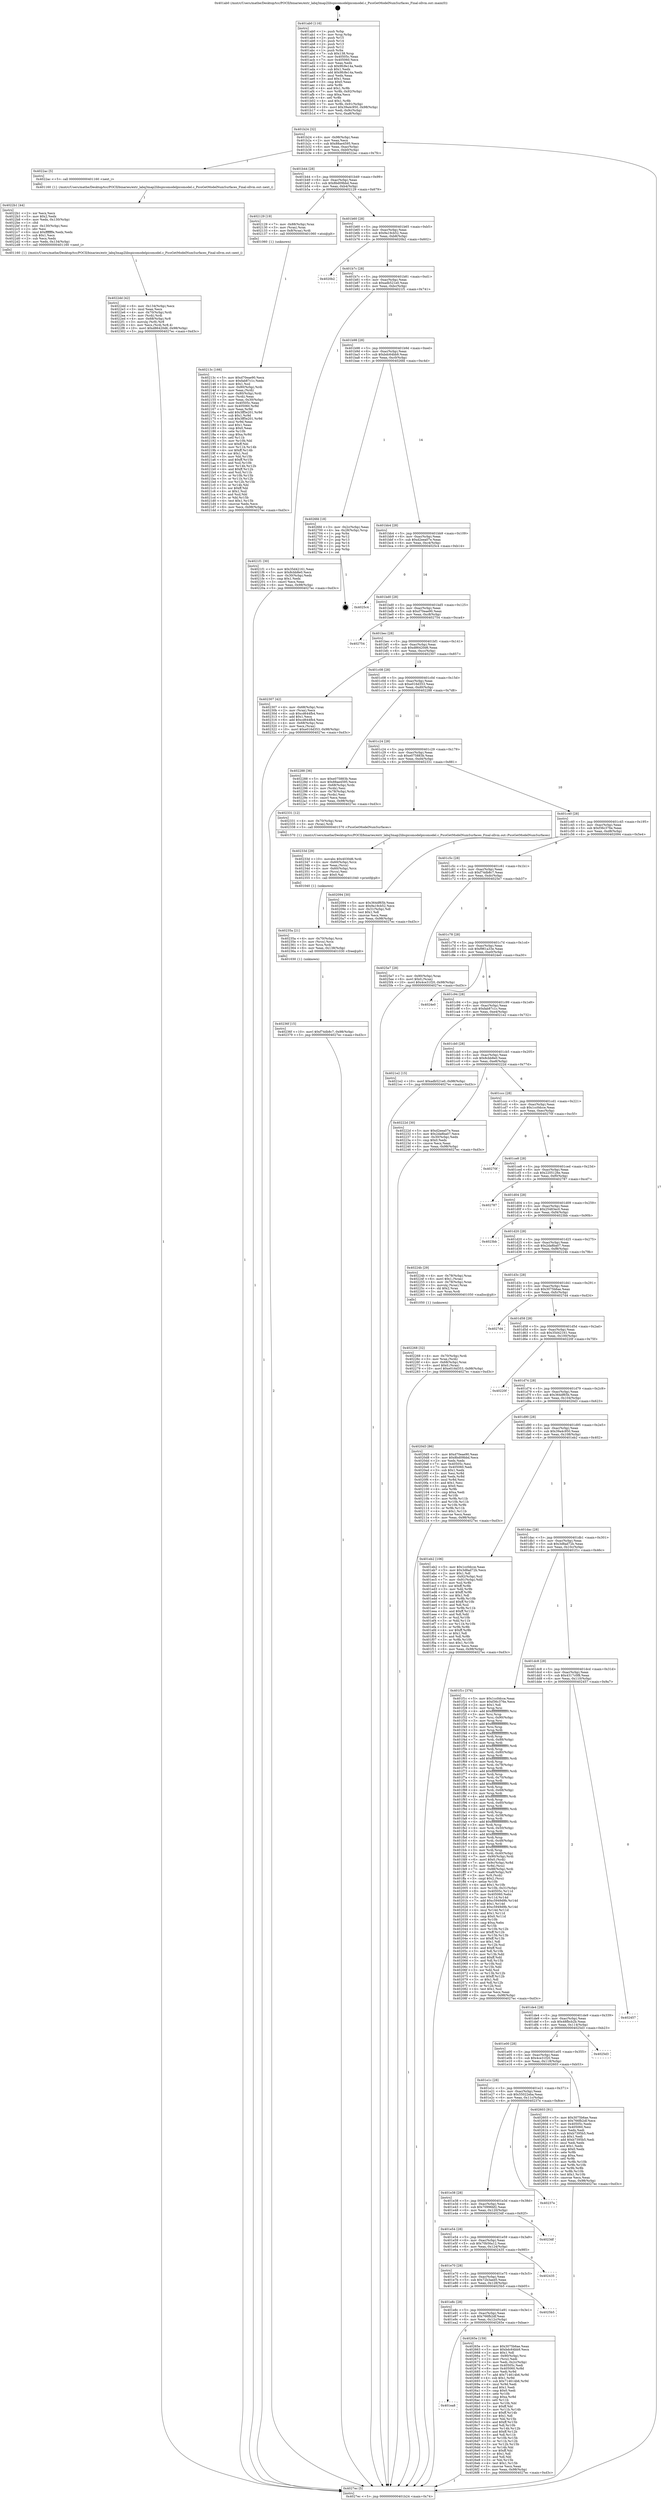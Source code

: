 digraph "0x401ab0" {
  label = "0x401ab0 (/mnt/c/Users/mathe/Desktop/tcc/POCII/binaries/extr_labq3map2libspicomodelpicomodel.c_PicoGetModelNumSurfaces_Final-ollvm.out::main(0))"
  labelloc = "t"
  node[shape=record]

  Entry [label="",width=0.3,height=0.3,shape=circle,fillcolor=black,style=filled]
  "0x401b24" [label="{
     0x401b24 [32]\l
     | [instrs]\l
     &nbsp;&nbsp;0x401b24 \<+6\>: mov -0x98(%rbp),%eax\l
     &nbsp;&nbsp;0x401b2a \<+2\>: mov %eax,%ecx\l
     &nbsp;&nbsp;0x401b2c \<+6\>: sub $0x88ae4595,%ecx\l
     &nbsp;&nbsp;0x401b32 \<+6\>: mov %eax,-0xac(%rbp)\l
     &nbsp;&nbsp;0x401b38 \<+6\>: mov %ecx,-0xb0(%rbp)\l
     &nbsp;&nbsp;0x401b3e \<+6\>: je 00000000004022ac \<main+0x7fc\>\l
  }"]
  "0x4022ac" [label="{
     0x4022ac [5]\l
     | [instrs]\l
     &nbsp;&nbsp;0x4022ac \<+5\>: call 0000000000401160 \<next_i\>\l
     | [calls]\l
     &nbsp;&nbsp;0x401160 \{1\} (/mnt/c/Users/mathe/Desktop/tcc/POCII/binaries/extr_labq3map2libspicomodelpicomodel.c_PicoGetModelNumSurfaces_Final-ollvm.out::next_i)\l
  }"]
  "0x401b44" [label="{
     0x401b44 [28]\l
     | [instrs]\l
     &nbsp;&nbsp;0x401b44 \<+5\>: jmp 0000000000401b49 \<main+0x99\>\l
     &nbsp;&nbsp;0x401b49 \<+6\>: mov -0xac(%rbp),%eax\l
     &nbsp;&nbsp;0x401b4f \<+5\>: sub $0x8bd09bbd,%eax\l
     &nbsp;&nbsp;0x401b54 \<+6\>: mov %eax,-0xb4(%rbp)\l
     &nbsp;&nbsp;0x401b5a \<+6\>: je 0000000000402129 \<main+0x679\>\l
  }"]
  Exit [label="",width=0.3,height=0.3,shape=circle,fillcolor=black,style=filled,peripheries=2]
  "0x402129" [label="{
     0x402129 [19]\l
     | [instrs]\l
     &nbsp;&nbsp;0x402129 \<+7\>: mov -0x88(%rbp),%rax\l
     &nbsp;&nbsp;0x402130 \<+3\>: mov (%rax),%rax\l
     &nbsp;&nbsp;0x402133 \<+4\>: mov 0x8(%rax),%rdi\l
     &nbsp;&nbsp;0x402137 \<+5\>: call 0000000000401060 \<atoi@plt\>\l
     | [calls]\l
     &nbsp;&nbsp;0x401060 \{1\} (unknown)\l
  }"]
  "0x401b60" [label="{
     0x401b60 [28]\l
     | [instrs]\l
     &nbsp;&nbsp;0x401b60 \<+5\>: jmp 0000000000401b65 \<main+0xb5\>\l
     &nbsp;&nbsp;0x401b65 \<+6\>: mov -0xac(%rbp),%eax\l
     &nbsp;&nbsp;0x401b6b \<+5\>: sub $0x9a19cb52,%eax\l
     &nbsp;&nbsp;0x401b70 \<+6\>: mov %eax,-0xb8(%rbp)\l
     &nbsp;&nbsp;0x401b76 \<+6\>: je 00000000004020b2 \<main+0x602\>\l
  }"]
  "0x401ea8" [label="{
     0x401ea8\l
  }", style=dashed]
  "0x4020b2" [label="{
     0x4020b2\l
  }", style=dashed]
  "0x401b7c" [label="{
     0x401b7c [28]\l
     | [instrs]\l
     &nbsp;&nbsp;0x401b7c \<+5\>: jmp 0000000000401b81 \<main+0xd1\>\l
     &nbsp;&nbsp;0x401b81 \<+6\>: mov -0xac(%rbp),%eax\l
     &nbsp;&nbsp;0x401b87 \<+5\>: sub $0xadb521e0,%eax\l
     &nbsp;&nbsp;0x401b8c \<+6\>: mov %eax,-0xbc(%rbp)\l
     &nbsp;&nbsp;0x401b92 \<+6\>: je 00000000004021f1 \<main+0x741\>\l
  }"]
  "0x40265e" [label="{
     0x40265e [159]\l
     | [instrs]\l
     &nbsp;&nbsp;0x40265e \<+5\>: mov $0x3075b6ae,%eax\l
     &nbsp;&nbsp;0x402663 \<+5\>: mov $0xbdc64bb9,%ecx\l
     &nbsp;&nbsp;0x402668 \<+2\>: mov $0x1,%dl\l
     &nbsp;&nbsp;0x40266a \<+7\>: mov -0x90(%rbp),%rsi\l
     &nbsp;&nbsp;0x402671 \<+2\>: mov (%rsi),%edi\l
     &nbsp;&nbsp;0x402673 \<+3\>: mov %edi,-0x2c(%rbp)\l
     &nbsp;&nbsp;0x402676 \<+7\>: mov 0x40505c,%edi\l
     &nbsp;&nbsp;0x40267d \<+8\>: mov 0x405060,%r8d\l
     &nbsp;&nbsp;0x402685 \<+3\>: mov %edi,%r9d\l
     &nbsp;&nbsp;0x402688 \<+7\>: add $0x714614b6,%r9d\l
     &nbsp;&nbsp;0x40268f \<+4\>: sub $0x1,%r9d\l
     &nbsp;&nbsp;0x402693 \<+7\>: sub $0x714614b6,%r9d\l
     &nbsp;&nbsp;0x40269a \<+4\>: imul %r9d,%edi\l
     &nbsp;&nbsp;0x40269e \<+3\>: and $0x1,%edi\l
     &nbsp;&nbsp;0x4026a1 \<+3\>: cmp $0x0,%edi\l
     &nbsp;&nbsp;0x4026a4 \<+4\>: sete %r10b\l
     &nbsp;&nbsp;0x4026a8 \<+4\>: cmp $0xa,%r8d\l
     &nbsp;&nbsp;0x4026ac \<+4\>: setl %r11b\l
     &nbsp;&nbsp;0x4026b0 \<+3\>: mov %r10b,%bl\l
     &nbsp;&nbsp;0x4026b3 \<+3\>: xor $0xff,%bl\l
     &nbsp;&nbsp;0x4026b6 \<+3\>: mov %r11b,%r14b\l
     &nbsp;&nbsp;0x4026b9 \<+4\>: xor $0xff,%r14b\l
     &nbsp;&nbsp;0x4026bd \<+3\>: xor $0x1,%dl\l
     &nbsp;&nbsp;0x4026c0 \<+3\>: mov %bl,%r15b\l
     &nbsp;&nbsp;0x4026c3 \<+4\>: and $0xff,%r15b\l
     &nbsp;&nbsp;0x4026c7 \<+3\>: and %dl,%r10b\l
     &nbsp;&nbsp;0x4026ca \<+3\>: mov %r14b,%r12b\l
     &nbsp;&nbsp;0x4026cd \<+4\>: and $0xff,%r12b\l
     &nbsp;&nbsp;0x4026d1 \<+3\>: and %dl,%r11b\l
     &nbsp;&nbsp;0x4026d4 \<+3\>: or %r10b,%r15b\l
     &nbsp;&nbsp;0x4026d7 \<+3\>: or %r11b,%r12b\l
     &nbsp;&nbsp;0x4026da \<+3\>: xor %r12b,%r15b\l
     &nbsp;&nbsp;0x4026dd \<+3\>: or %r14b,%bl\l
     &nbsp;&nbsp;0x4026e0 \<+3\>: xor $0xff,%bl\l
     &nbsp;&nbsp;0x4026e3 \<+3\>: or $0x1,%dl\l
     &nbsp;&nbsp;0x4026e6 \<+2\>: and %dl,%bl\l
     &nbsp;&nbsp;0x4026e8 \<+3\>: or %bl,%r15b\l
     &nbsp;&nbsp;0x4026eb \<+4\>: test $0x1,%r15b\l
     &nbsp;&nbsp;0x4026ef \<+3\>: cmovne %ecx,%eax\l
     &nbsp;&nbsp;0x4026f2 \<+6\>: mov %eax,-0x98(%rbp)\l
     &nbsp;&nbsp;0x4026f8 \<+5\>: jmp 00000000004027ec \<main+0xd3c\>\l
  }"]
  "0x4021f1" [label="{
     0x4021f1 [30]\l
     | [instrs]\l
     &nbsp;&nbsp;0x4021f1 \<+5\>: mov $0x35d42161,%eax\l
     &nbsp;&nbsp;0x4021f6 \<+5\>: mov $0x8cbb8e0,%ecx\l
     &nbsp;&nbsp;0x4021fb \<+3\>: mov -0x30(%rbp),%edx\l
     &nbsp;&nbsp;0x4021fe \<+3\>: cmp $0x1,%edx\l
     &nbsp;&nbsp;0x402201 \<+3\>: cmovl %ecx,%eax\l
     &nbsp;&nbsp;0x402204 \<+6\>: mov %eax,-0x98(%rbp)\l
     &nbsp;&nbsp;0x40220a \<+5\>: jmp 00000000004027ec \<main+0xd3c\>\l
  }"]
  "0x401b98" [label="{
     0x401b98 [28]\l
     | [instrs]\l
     &nbsp;&nbsp;0x401b98 \<+5\>: jmp 0000000000401b9d \<main+0xed\>\l
     &nbsp;&nbsp;0x401b9d \<+6\>: mov -0xac(%rbp),%eax\l
     &nbsp;&nbsp;0x401ba3 \<+5\>: sub $0xbdc64bb9,%eax\l
     &nbsp;&nbsp;0x401ba8 \<+6\>: mov %eax,-0xc0(%rbp)\l
     &nbsp;&nbsp;0x401bae \<+6\>: je 00000000004026fd \<main+0xc4d\>\l
  }"]
  "0x401e8c" [label="{
     0x401e8c [28]\l
     | [instrs]\l
     &nbsp;&nbsp;0x401e8c \<+5\>: jmp 0000000000401e91 \<main+0x3e1\>\l
     &nbsp;&nbsp;0x401e91 \<+6\>: mov -0xac(%rbp),%eax\l
     &nbsp;&nbsp;0x401e97 \<+5\>: sub $0x766fb2df,%eax\l
     &nbsp;&nbsp;0x401e9c \<+6\>: mov %eax,-0x12c(%rbp)\l
     &nbsp;&nbsp;0x401ea2 \<+6\>: je 000000000040265e \<main+0xbae\>\l
  }"]
  "0x4026fd" [label="{
     0x4026fd [18]\l
     | [instrs]\l
     &nbsp;&nbsp;0x4026fd \<+3\>: mov -0x2c(%rbp),%eax\l
     &nbsp;&nbsp;0x402700 \<+4\>: lea -0x28(%rbp),%rsp\l
     &nbsp;&nbsp;0x402704 \<+1\>: pop %rbx\l
     &nbsp;&nbsp;0x402705 \<+2\>: pop %r12\l
     &nbsp;&nbsp;0x402707 \<+2\>: pop %r13\l
     &nbsp;&nbsp;0x402709 \<+2\>: pop %r14\l
     &nbsp;&nbsp;0x40270b \<+2\>: pop %r15\l
     &nbsp;&nbsp;0x40270d \<+1\>: pop %rbp\l
     &nbsp;&nbsp;0x40270e \<+1\>: ret\l
  }"]
  "0x401bb4" [label="{
     0x401bb4 [28]\l
     | [instrs]\l
     &nbsp;&nbsp;0x401bb4 \<+5\>: jmp 0000000000401bb9 \<main+0x109\>\l
     &nbsp;&nbsp;0x401bb9 \<+6\>: mov -0xac(%rbp),%eax\l
     &nbsp;&nbsp;0x401bbf \<+5\>: sub $0xd2eea07e,%eax\l
     &nbsp;&nbsp;0x401bc4 \<+6\>: mov %eax,-0xc4(%rbp)\l
     &nbsp;&nbsp;0x401bca \<+6\>: je 00000000004025c4 \<main+0xb14\>\l
  }"]
  "0x4025b5" [label="{
     0x4025b5\l
  }", style=dashed]
  "0x4025c4" [label="{
     0x4025c4\l
  }", style=dashed]
  "0x401bd0" [label="{
     0x401bd0 [28]\l
     | [instrs]\l
     &nbsp;&nbsp;0x401bd0 \<+5\>: jmp 0000000000401bd5 \<main+0x125\>\l
     &nbsp;&nbsp;0x401bd5 \<+6\>: mov -0xac(%rbp),%eax\l
     &nbsp;&nbsp;0x401bdb \<+5\>: sub $0xd70eae90,%eax\l
     &nbsp;&nbsp;0x401be0 \<+6\>: mov %eax,-0xc8(%rbp)\l
     &nbsp;&nbsp;0x401be6 \<+6\>: je 0000000000402754 \<main+0xca4\>\l
  }"]
  "0x401e70" [label="{
     0x401e70 [28]\l
     | [instrs]\l
     &nbsp;&nbsp;0x401e70 \<+5\>: jmp 0000000000401e75 \<main+0x3c5\>\l
     &nbsp;&nbsp;0x401e75 \<+6\>: mov -0xac(%rbp),%eax\l
     &nbsp;&nbsp;0x401e7b \<+5\>: sub $0x72b3aed5,%eax\l
     &nbsp;&nbsp;0x401e80 \<+6\>: mov %eax,-0x128(%rbp)\l
     &nbsp;&nbsp;0x401e86 \<+6\>: je 00000000004025b5 \<main+0xb05\>\l
  }"]
  "0x402754" [label="{
     0x402754\l
  }", style=dashed]
  "0x401bec" [label="{
     0x401bec [28]\l
     | [instrs]\l
     &nbsp;&nbsp;0x401bec \<+5\>: jmp 0000000000401bf1 \<main+0x141\>\l
     &nbsp;&nbsp;0x401bf1 \<+6\>: mov -0xac(%rbp),%eax\l
     &nbsp;&nbsp;0x401bf7 \<+5\>: sub $0xd86420d6,%eax\l
     &nbsp;&nbsp;0x401bfc \<+6\>: mov %eax,-0xcc(%rbp)\l
     &nbsp;&nbsp;0x401c02 \<+6\>: je 0000000000402307 \<main+0x857\>\l
  }"]
  "0x402435" [label="{
     0x402435\l
  }", style=dashed]
  "0x402307" [label="{
     0x402307 [42]\l
     | [instrs]\l
     &nbsp;&nbsp;0x402307 \<+4\>: mov -0x68(%rbp),%rax\l
     &nbsp;&nbsp;0x40230b \<+2\>: mov (%rax),%ecx\l
     &nbsp;&nbsp;0x40230d \<+6\>: sub $0xcd644fb4,%ecx\l
     &nbsp;&nbsp;0x402313 \<+3\>: add $0x1,%ecx\l
     &nbsp;&nbsp;0x402316 \<+6\>: add $0xcd644fb4,%ecx\l
     &nbsp;&nbsp;0x40231c \<+4\>: mov -0x68(%rbp),%rax\l
     &nbsp;&nbsp;0x402320 \<+2\>: mov %ecx,(%rax)\l
     &nbsp;&nbsp;0x402322 \<+10\>: movl $0xe016d353,-0x98(%rbp)\l
     &nbsp;&nbsp;0x40232c \<+5\>: jmp 00000000004027ec \<main+0xd3c\>\l
  }"]
  "0x401c08" [label="{
     0x401c08 [28]\l
     | [instrs]\l
     &nbsp;&nbsp;0x401c08 \<+5\>: jmp 0000000000401c0d \<main+0x15d\>\l
     &nbsp;&nbsp;0x401c0d \<+6\>: mov -0xac(%rbp),%eax\l
     &nbsp;&nbsp;0x401c13 \<+5\>: sub $0xe016d353,%eax\l
     &nbsp;&nbsp;0x401c18 \<+6\>: mov %eax,-0xd0(%rbp)\l
     &nbsp;&nbsp;0x401c1e \<+6\>: je 0000000000402288 \<main+0x7d8\>\l
  }"]
  "0x401e54" [label="{
     0x401e54 [28]\l
     | [instrs]\l
     &nbsp;&nbsp;0x401e54 \<+5\>: jmp 0000000000401e59 \<main+0x3a9\>\l
     &nbsp;&nbsp;0x401e59 \<+6\>: mov -0xac(%rbp),%eax\l
     &nbsp;&nbsp;0x401e5f \<+5\>: sub $0x70b56a12,%eax\l
     &nbsp;&nbsp;0x401e64 \<+6\>: mov %eax,-0x124(%rbp)\l
     &nbsp;&nbsp;0x401e6a \<+6\>: je 0000000000402435 \<main+0x985\>\l
  }"]
  "0x402288" [label="{
     0x402288 [36]\l
     | [instrs]\l
     &nbsp;&nbsp;0x402288 \<+5\>: mov $0xe075883b,%eax\l
     &nbsp;&nbsp;0x40228d \<+5\>: mov $0x88ae4595,%ecx\l
     &nbsp;&nbsp;0x402292 \<+4\>: mov -0x68(%rbp),%rdx\l
     &nbsp;&nbsp;0x402296 \<+2\>: mov (%rdx),%esi\l
     &nbsp;&nbsp;0x402298 \<+4\>: mov -0x78(%rbp),%rdx\l
     &nbsp;&nbsp;0x40229c \<+2\>: cmp (%rdx),%esi\l
     &nbsp;&nbsp;0x40229e \<+3\>: cmovl %ecx,%eax\l
     &nbsp;&nbsp;0x4022a1 \<+6\>: mov %eax,-0x98(%rbp)\l
     &nbsp;&nbsp;0x4022a7 \<+5\>: jmp 00000000004027ec \<main+0xd3c\>\l
  }"]
  "0x401c24" [label="{
     0x401c24 [28]\l
     | [instrs]\l
     &nbsp;&nbsp;0x401c24 \<+5\>: jmp 0000000000401c29 \<main+0x179\>\l
     &nbsp;&nbsp;0x401c29 \<+6\>: mov -0xac(%rbp),%eax\l
     &nbsp;&nbsp;0x401c2f \<+5\>: sub $0xe075883b,%eax\l
     &nbsp;&nbsp;0x401c34 \<+6\>: mov %eax,-0xd4(%rbp)\l
     &nbsp;&nbsp;0x401c3a \<+6\>: je 0000000000402331 \<main+0x881\>\l
  }"]
  "0x4023df" [label="{
     0x4023df\l
  }", style=dashed]
  "0x402331" [label="{
     0x402331 [12]\l
     | [instrs]\l
     &nbsp;&nbsp;0x402331 \<+4\>: mov -0x70(%rbp),%rax\l
     &nbsp;&nbsp;0x402335 \<+3\>: mov (%rax),%rdi\l
     &nbsp;&nbsp;0x402338 \<+5\>: call 0000000000401570 \<PicoGetModelNumSurfaces\>\l
     | [calls]\l
     &nbsp;&nbsp;0x401570 \{1\} (/mnt/c/Users/mathe/Desktop/tcc/POCII/binaries/extr_labq3map2libspicomodelpicomodel.c_PicoGetModelNumSurfaces_Final-ollvm.out::PicoGetModelNumSurfaces)\l
  }"]
  "0x401c40" [label="{
     0x401c40 [28]\l
     | [instrs]\l
     &nbsp;&nbsp;0x401c40 \<+5\>: jmp 0000000000401c45 \<main+0x195\>\l
     &nbsp;&nbsp;0x401c45 \<+6\>: mov -0xac(%rbp),%eax\l
     &nbsp;&nbsp;0x401c4b \<+5\>: sub $0xf36c376e,%eax\l
     &nbsp;&nbsp;0x401c50 \<+6\>: mov %eax,-0xd8(%rbp)\l
     &nbsp;&nbsp;0x401c56 \<+6\>: je 0000000000402094 \<main+0x5e4\>\l
  }"]
  "0x401e38" [label="{
     0x401e38 [28]\l
     | [instrs]\l
     &nbsp;&nbsp;0x401e38 \<+5\>: jmp 0000000000401e3d \<main+0x38d\>\l
     &nbsp;&nbsp;0x401e3d \<+6\>: mov -0xac(%rbp),%eax\l
     &nbsp;&nbsp;0x401e43 \<+5\>: sub $0x70996bf2,%eax\l
     &nbsp;&nbsp;0x401e48 \<+6\>: mov %eax,-0x120(%rbp)\l
     &nbsp;&nbsp;0x401e4e \<+6\>: je 00000000004023df \<main+0x92f\>\l
  }"]
  "0x402094" [label="{
     0x402094 [30]\l
     | [instrs]\l
     &nbsp;&nbsp;0x402094 \<+5\>: mov $0x364df65b,%eax\l
     &nbsp;&nbsp;0x402099 \<+5\>: mov $0x9a19cb52,%ecx\l
     &nbsp;&nbsp;0x40209e \<+3\>: mov -0x31(%rbp),%dl\l
     &nbsp;&nbsp;0x4020a1 \<+3\>: test $0x1,%dl\l
     &nbsp;&nbsp;0x4020a4 \<+3\>: cmovne %ecx,%eax\l
     &nbsp;&nbsp;0x4020a7 \<+6\>: mov %eax,-0x98(%rbp)\l
     &nbsp;&nbsp;0x4020ad \<+5\>: jmp 00000000004027ec \<main+0xd3c\>\l
  }"]
  "0x401c5c" [label="{
     0x401c5c [28]\l
     | [instrs]\l
     &nbsp;&nbsp;0x401c5c \<+5\>: jmp 0000000000401c61 \<main+0x1b1\>\l
     &nbsp;&nbsp;0x401c61 \<+6\>: mov -0xac(%rbp),%eax\l
     &nbsp;&nbsp;0x401c67 \<+5\>: sub $0xf74db8c7,%eax\l
     &nbsp;&nbsp;0x401c6c \<+6\>: mov %eax,-0xdc(%rbp)\l
     &nbsp;&nbsp;0x401c72 \<+6\>: je 00000000004025e7 \<main+0xb37\>\l
  }"]
  "0x40237e" [label="{
     0x40237e\l
  }", style=dashed]
  "0x4025e7" [label="{
     0x4025e7 [28]\l
     | [instrs]\l
     &nbsp;&nbsp;0x4025e7 \<+7\>: mov -0x90(%rbp),%rax\l
     &nbsp;&nbsp;0x4025ee \<+6\>: movl $0x0,(%rax)\l
     &nbsp;&nbsp;0x4025f4 \<+10\>: movl $0x4ce31f20,-0x98(%rbp)\l
     &nbsp;&nbsp;0x4025fe \<+5\>: jmp 00000000004027ec \<main+0xd3c\>\l
  }"]
  "0x401c78" [label="{
     0x401c78 [28]\l
     | [instrs]\l
     &nbsp;&nbsp;0x401c78 \<+5\>: jmp 0000000000401c7d \<main+0x1cd\>\l
     &nbsp;&nbsp;0x401c7d \<+6\>: mov -0xac(%rbp),%eax\l
     &nbsp;&nbsp;0x401c83 \<+5\>: sub $0xf961a33e,%eax\l
     &nbsp;&nbsp;0x401c88 \<+6\>: mov %eax,-0xe0(%rbp)\l
     &nbsp;&nbsp;0x401c8e \<+6\>: je 00000000004024e0 \<main+0xa30\>\l
  }"]
  "0x401e1c" [label="{
     0x401e1c [28]\l
     | [instrs]\l
     &nbsp;&nbsp;0x401e1c \<+5\>: jmp 0000000000401e21 \<main+0x371\>\l
     &nbsp;&nbsp;0x401e21 \<+6\>: mov -0xac(%rbp),%eax\l
     &nbsp;&nbsp;0x401e27 \<+5\>: sub $0x55022eba,%eax\l
     &nbsp;&nbsp;0x401e2c \<+6\>: mov %eax,-0x11c(%rbp)\l
     &nbsp;&nbsp;0x401e32 \<+6\>: je 000000000040237e \<main+0x8ce\>\l
  }"]
  "0x4024e0" [label="{
     0x4024e0\l
  }", style=dashed]
  "0x401c94" [label="{
     0x401c94 [28]\l
     | [instrs]\l
     &nbsp;&nbsp;0x401c94 \<+5\>: jmp 0000000000401c99 \<main+0x1e9\>\l
     &nbsp;&nbsp;0x401c99 \<+6\>: mov -0xac(%rbp),%eax\l
     &nbsp;&nbsp;0x401c9f \<+5\>: sub $0xfab87c1c,%eax\l
     &nbsp;&nbsp;0x401ca4 \<+6\>: mov %eax,-0xe4(%rbp)\l
     &nbsp;&nbsp;0x401caa \<+6\>: je 00000000004021e2 \<main+0x732\>\l
  }"]
  "0x402603" [label="{
     0x402603 [91]\l
     | [instrs]\l
     &nbsp;&nbsp;0x402603 \<+5\>: mov $0x3075b6ae,%eax\l
     &nbsp;&nbsp;0x402608 \<+5\>: mov $0x766fb2df,%ecx\l
     &nbsp;&nbsp;0x40260d \<+7\>: mov 0x40505c,%edx\l
     &nbsp;&nbsp;0x402614 \<+7\>: mov 0x405060,%esi\l
     &nbsp;&nbsp;0x40261b \<+2\>: mov %edx,%edi\l
     &nbsp;&nbsp;0x40261d \<+6\>: sub $0xb7395b5,%edi\l
     &nbsp;&nbsp;0x402623 \<+3\>: sub $0x1,%edi\l
     &nbsp;&nbsp;0x402626 \<+6\>: add $0xb7395b5,%edi\l
     &nbsp;&nbsp;0x40262c \<+3\>: imul %edi,%edx\l
     &nbsp;&nbsp;0x40262f \<+3\>: and $0x1,%edx\l
     &nbsp;&nbsp;0x402632 \<+3\>: cmp $0x0,%edx\l
     &nbsp;&nbsp;0x402635 \<+4\>: sete %r8b\l
     &nbsp;&nbsp;0x402639 \<+3\>: cmp $0xa,%esi\l
     &nbsp;&nbsp;0x40263c \<+4\>: setl %r9b\l
     &nbsp;&nbsp;0x402640 \<+3\>: mov %r8b,%r10b\l
     &nbsp;&nbsp;0x402643 \<+3\>: and %r9b,%r10b\l
     &nbsp;&nbsp;0x402646 \<+3\>: xor %r9b,%r8b\l
     &nbsp;&nbsp;0x402649 \<+3\>: or %r8b,%r10b\l
     &nbsp;&nbsp;0x40264c \<+4\>: test $0x1,%r10b\l
     &nbsp;&nbsp;0x402650 \<+3\>: cmovne %ecx,%eax\l
     &nbsp;&nbsp;0x402653 \<+6\>: mov %eax,-0x98(%rbp)\l
     &nbsp;&nbsp;0x402659 \<+5\>: jmp 00000000004027ec \<main+0xd3c\>\l
  }"]
  "0x4021e2" [label="{
     0x4021e2 [15]\l
     | [instrs]\l
     &nbsp;&nbsp;0x4021e2 \<+10\>: movl $0xadb521e0,-0x98(%rbp)\l
     &nbsp;&nbsp;0x4021ec \<+5\>: jmp 00000000004027ec \<main+0xd3c\>\l
  }"]
  "0x401cb0" [label="{
     0x401cb0 [28]\l
     | [instrs]\l
     &nbsp;&nbsp;0x401cb0 \<+5\>: jmp 0000000000401cb5 \<main+0x205\>\l
     &nbsp;&nbsp;0x401cb5 \<+6\>: mov -0xac(%rbp),%eax\l
     &nbsp;&nbsp;0x401cbb \<+5\>: sub $0x8cbb8e0,%eax\l
     &nbsp;&nbsp;0x401cc0 \<+6\>: mov %eax,-0xe8(%rbp)\l
     &nbsp;&nbsp;0x401cc6 \<+6\>: je 000000000040222d \<main+0x77d\>\l
  }"]
  "0x401e00" [label="{
     0x401e00 [28]\l
     | [instrs]\l
     &nbsp;&nbsp;0x401e00 \<+5\>: jmp 0000000000401e05 \<main+0x355\>\l
     &nbsp;&nbsp;0x401e05 \<+6\>: mov -0xac(%rbp),%eax\l
     &nbsp;&nbsp;0x401e0b \<+5\>: sub $0x4ce31f20,%eax\l
     &nbsp;&nbsp;0x401e10 \<+6\>: mov %eax,-0x118(%rbp)\l
     &nbsp;&nbsp;0x401e16 \<+6\>: je 0000000000402603 \<main+0xb53\>\l
  }"]
  "0x40222d" [label="{
     0x40222d [30]\l
     | [instrs]\l
     &nbsp;&nbsp;0x40222d \<+5\>: mov $0xd2eea07e,%eax\l
     &nbsp;&nbsp;0x402232 \<+5\>: mov $0x2da8ba07,%ecx\l
     &nbsp;&nbsp;0x402237 \<+3\>: mov -0x30(%rbp),%edx\l
     &nbsp;&nbsp;0x40223a \<+3\>: cmp $0x0,%edx\l
     &nbsp;&nbsp;0x40223d \<+3\>: cmove %ecx,%eax\l
     &nbsp;&nbsp;0x402240 \<+6\>: mov %eax,-0x98(%rbp)\l
     &nbsp;&nbsp;0x402246 \<+5\>: jmp 00000000004027ec \<main+0xd3c\>\l
  }"]
  "0x401ccc" [label="{
     0x401ccc [28]\l
     | [instrs]\l
     &nbsp;&nbsp;0x401ccc \<+5\>: jmp 0000000000401cd1 \<main+0x221\>\l
     &nbsp;&nbsp;0x401cd1 \<+6\>: mov -0xac(%rbp),%eax\l
     &nbsp;&nbsp;0x401cd7 \<+5\>: sub $0x1cc0dcce,%eax\l
     &nbsp;&nbsp;0x401cdc \<+6\>: mov %eax,-0xec(%rbp)\l
     &nbsp;&nbsp;0x401ce2 \<+6\>: je 000000000040270f \<main+0xc5f\>\l
  }"]
  "0x4025d3" [label="{
     0x4025d3\l
  }", style=dashed]
  "0x40270f" [label="{
     0x40270f\l
  }", style=dashed]
  "0x401ce8" [label="{
     0x401ce8 [28]\l
     | [instrs]\l
     &nbsp;&nbsp;0x401ce8 \<+5\>: jmp 0000000000401ced \<main+0x23d\>\l
     &nbsp;&nbsp;0x401ced \<+6\>: mov -0xac(%rbp),%eax\l
     &nbsp;&nbsp;0x401cf3 \<+5\>: sub $0x2205126e,%eax\l
     &nbsp;&nbsp;0x401cf8 \<+6\>: mov %eax,-0xf0(%rbp)\l
     &nbsp;&nbsp;0x401cfe \<+6\>: je 0000000000402787 \<main+0xcd7\>\l
  }"]
  "0x401de4" [label="{
     0x401de4 [28]\l
     | [instrs]\l
     &nbsp;&nbsp;0x401de4 \<+5\>: jmp 0000000000401de9 \<main+0x339\>\l
     &nbsp;&nbsp;0x401de9 \<+6\>: mov -0xac(%rbp),%eax\l
     &nbsp;&nbsp;0x401def \<+5\>: sub $0x48fbcb2b,%eax\l
     &nbsp;&nbsp;0x401df4 \<+6\>: mov %eax,-0x114(%rbp)\l
     &nbsp;&nbsp;0x401dfa \<+6\>: je 00000000004025d3 \<main+0xb23\>\l
  }"]
  "0x402787" [label="{
     0x402787\l
  }", style=dashed]
  "0x401d04" [label="{
     0x401d04 [28]\l
     | [instrs]\l
     &nbsp;&nbsp;0x401d04 \<+5\>: jmp 0000000000401d09 \<main+0x259\>\l
     &nbsp;&nbsp;0x401d09 \<+6\>: mov -0xac(%rbp),%eax\l
     &nbsp;&nbsp;0x401d0f \<+5\>: sub $0x25483ec0,%eax\l
     &nbsp;&nbsp;0x401d14 \<+6\>: mov %eax,-0xf4(%rbp)\l
     &nbsp;&nbsp;0x401d1a \<+6\>: je 00000000004023bb \<main+0x90b\>\l
  }"]
  "0x402457" [label="{
     0x402457\l
  }", style=dashed]
  "0x4023bb" [label="{
     0x4023bb\l
  }", style=dashed]
  "0x401d20" [label="{
     0x401d20 [28]\l
     | [instrs]\l
     &nbsp;&nbsp;0x401d20 \<+5\>: jmp 0000000000401d25 \<main+0x275\>\l
     &nbsp;&nbsp;0x401d25 \<+6\>: mov -0xac(%rbp),%eax\l
     &nbsp;&nbsp;0x401d2b \<+5\>: sub $0x2da8ba07,%eax\l
     &nbsp;&nbsp;0x401d30 \<+6\>: mov %eax,-0xf8(%rbp)\l
     &nbsp;&nbsp;0x401d36 \<+6\>: je 000000000040224b \<main+0x79b\>\l
  }"]
  "0x40236f" [label="{
     0x40236f [15]\l
     | [instrs]\l
     &nbsp;&nbsp;0x40236f \<+10\>: movl $0xf74db8c7,-0x98(%rbp)\l
     &nbsp;&nbsp;0x402379 \<+5\>: jmp 00000000004027ec \<main+0xd3c\>\l
  }"]
  "0x40224b" [label="{
     0x40224b [29]\l
     | [instrs]\l
     &nbsp;&nbsp;0x40224b \<+4\>: mov -0x78(%rbp),%rax\l
     &nbsp;&nbsp;0x40224f \<+6\>: movl $0x1,(%rax)\l
     &nbsp;&nbsp;0x402255 \<+4\>: mov -0x78(%rbp),%rax\l
     &nbsp;&nbsp;0x402259 \<+3\>: movslq (%rax),%rax\l
     &nbsp;&nbsp;0x40225c \<+4\>: shl $0x2,%rax\l
     &nbsp;&nbsp;0x402260 \<+3\>: mov %rax,%rdi\l
     &nbsp;&nbsp;0x402263 \<+5\>: call 0000000000401050 \<malloc@plt\>\l
     | [calls]\l
     &nbsp;&nbsp;0x401050 \{1\} (unknown)\l
  }"]
  "0x401d3c" [label="{
     0x401d3c [28]\l
     | [instrs]\l
     &nbsp;&nbsp;0x401d3c \<+5\>: jmp 0000000000401d41 \<main+0x291\>\l
     &nbsp;&nbsp;0x401d41 \<+6\>: mov -0xac(%rbp),%eax\l
     &nbsp;&nbsp;0x401d47 \<+5\>: sub $0x3075b6ae,%eax\l
     &nbsp;&nbsp;0x401d4c \<+6\>: mov %eax,-0xfc(%rbp)\l
     &nbsp;&nbsp;0x401d52 \<+6\>: je 00000000004027d4 \<main+0xd24\>\l
  }"]
  "0x40235a" [label="{
     0x40235a [21]\l
     | [instrs]\l
     &nbsp;&nbsp;0x40235a \<+4\>: mov -0x70(%rbp),%rcx\l
     &nbsp;&nbsp;0x40235e \<+3\>: mov (%rcx),%rcx\l
     &nbsp;&nbsp;0x402361 \<+3\>: mov %rcx,%rdi\l
     &nbsp;&nbsp;0x402364 \<+6\>: mov %eax,-0x138(%rbp)\l
     &nbsp;&nbsp;0x40236a \<+5\>: call 0000000000401030 \<free@plt\>\l
     | [calls]\l
     &nbsp;&nbsp;0x401030 \{1\} (unknown)\l
  }"]
  "0x4027d4" [label="{
     0x4027d4\l
  }", style=dashed]
  "0x401d58" [label="{
     0x401d58 [28]\l
     | [instrs]\l
     &nbsp;&nbsp;0x401d58 \<+5\>: jmp 0000000000401d5d \<main+0x2ad\>\l
     &nbsp;&nbsp;0x401d5d \<+6\>: mov -0xac(%rbp),%eax\l
     &nbsp;&nbsp;0x401d63 \<+5\>: sub $0x35d42161,%eax\l
     &nbsp;&nbsp;0x401d68 \<+6\>: mov %eax,-0x100(%rbp)\l
     &nbsp;&nbsp;0x401d6e \<+6\>: je 000000000040220f \<main+0x75f\>\l
  }"]
  "0x40233d" [label="{
     0x40233d [29]\l
     | [instrs]\l
     &nbsp;&nbsp;0x40233d \<+10\>: movabs $0x4030d6,%rdi\l
     &nbsp;&nbsp;0x402347 \<+4\>: mov -0x60(%rbp),%rcx\l
     &nbsp;&nbsp;0x40234b \<+2\>: mov %eax,(%rcx)\l
     &nbsp;&nbsp;0x40234d \<+4\>: mov -0x60(%rbp),%rcx\l
     &nbsp;&nbsp;0x402351 \<+2\>: mov (%rcx),%esi\l
     &nbsp;&nbsp;0x402353 \<+2\>: mov $0x0,%al\l
     &nbsp;&nbsp;0x402355 \<+5\>: call 0000000000401040 \<printf@plt\>\l
     | [calls]\l
     &nbsp;&nbsp;0x401040 \{1\} (unknown)\l
  }"]
  "0x40220f" [label="{
     0x40220f\l
  }", style=dashed]
  "0x401d74" [label="{
     0x401d74 [28]\l
     | [instrs]\l
     &nbsp;&nbsp;0x401d74 \<+5\>: jmp 0000000000401d79 \<main+0x2c9\>\l
     &nbsp;&nbsp;0x401d79 \<+6\>: mov -0xac(%rbp),%eax\l
     &nbsp;&nbsp;0x401d7f \<+5\>: sub $0x364df65b,%eax\l
     &nbsp;&nbsp;0x401d84 \<+6\>: mov %eax,-0x104(%rbp)\l
     &nbsp;&nbsp;0x401d8a \<+6\>: je 00000000004020d3 \<main+0x623\>\l
  }"]
  "0x4022dd" [label="{
     0x4022dd [42]\l
     | [instrs]\l
     &nbsp;&nbsp;0x4022dd \<+6\>: mov -0x134(%rbp),%ecx\l
     &nbsp;&nbsp;0x4022e3 \<+3\>: imul %eax,%ecx\l
     &nbsp;&nbsp;0x4022e6 \<+4\>: mov -0x70(%rbp),%rdi\l
     &nbsp;&nbsp;0x4022ea \<+3\>: mov (%rdi),%rdi\l
     &nbsp;&nbsp;0x4022ed \<+4\>: mov -0x68(%rbp),%r8\l
     &nbsp;&nbsp;0x4022f1 \<+3\>: movslq (%r8),%r8\l
     &nbsp;&nbsp;0x4022f4 \<+4\>: mov %ecx,(%rdi,%r8,4)\l
     &nbsp;&nbsp;0x4022f8 \<+10\>: movl $0xd86420d6,-0x98(%rbp)\l
     &nbsp;&nbsp;0x402302 \<+5\>: jmp 00000000004027ec \<main+0xd3c\>\l
  }"]
  "0x4020d3" [label="{
     0x4020d3 [86]\l
     | [instrs]\l
     &nbsp;&nbsp;0x4020d3 \<+5\>: mov $0xd70eae90,%eax\l
     &nbsp;&nbsp;0x4020d8 \<+5\>: mov $0x8bd09bbd,%ecx\l
     &nbsp;&nbsp;0x4020dd \<+2\>: xor %edx,%edx\l
     &nbsp;&nbsp;0x4020df \<+7\>: mov 0x40505c,%esi\l
     &nbsp;&nbsp;0x4020e6 \<+7\>: mov 0x405060,%edi\l
     &nbsp;&nbsp;0x4020ed \<+3\>: sub $0x1,%edx\l
     &nbsp;&nbsp;0x4020f0 \<+3\>: mov %esi,%r8d\l
     &nbsp;&nbsp;0x4020f3 \<+3\>: add %edx,%r8d\l
     &nbsp;&nbsp;0x4020f6 \<+4\>: imul %r8d,%esi\l
     &nbsp;&nbsp;0x4020fa \<+3\>: and $0x1,%esi\l
     &nbsp;&nbsp;0x4020fd \<+3\>: cmp $0x0,%esi\l
     &nbsp;&nbsp;0x402100 \<+4\>: sete %r9b\l
     &nbsp;&nbsp;0x402104 \<+3\>: cmp $0xa,%edi\l
     &nbsp;&nbsp;0x402107 \<+4\>: setl %r10b\l
     &nbsp;&nbsp;0x40210b \<+3\>: mov %r9b,%r11b\l
     &nbsp;&nbsp;0x40210e \<+3\>: and %r10b,%r11b\l
     &nbsp;&nbsp;0x402111 \<+3\>: xor %r10b,%r9b\l
     &nbsp;&nbsp;0x402114 \<+3\>: or %r9b,%r11b\l
     &nbsp;&nbsp;0x402117 \<+4\>: test $0x1,%r11b\l
     &nbsp;&nbsp;0x40211b \<+3\>: cmovne %ecx,%eax\l
     &nbsp;&nbsp;0x40211e \<+6\>: mov %eax,-0x98(%rbp)\l
     &nbsp;&nbsp;0x402124 \<+5\>: jmp 00000000004027ec \<main+0xd3c\>\l
  }"]
  "0x401d90" [label="{
     0x401d90 [28]\l
     | [instrs]\l
     &nbsp;&nbsp;0x401d90 \<+5\>: jmp 0000000000401d95 \<main+0x2e5\>\l
     &nbsp;&nbsp;0x401d95 \<+6\>: mov -0xac(%rbp),%eax\l
     &nbsp;&nbsp;0x401d9b \<+5\>: sub $0x39a4c950,%eax\l
     &nbsp;&nbsp;0x401da0 \<+6\>: mov %eax,-0x108(%rbp)\l
     &nbsp;&nbsp;0x401da6 \<+6\>: je 0000000000401eb2 \<main+0x402\>\l
  }"]
  "0x4022b1" [label="{
     0x4022b1 [44]\l
     | [instrs]\l
     &nbsp;&nbsp;0x4022b1 \<+2\>: xor %ecx,%ecx\l
     &nbsp;&nbsp;0x4022b3 \<+5\>: mov $0x2,%edx\l
     &nbsp;&nbsp;0x4022b8 \<+6\>: mov %edx,-0x130(%rbp)\l
     &nbsp;&nbsp;0x4022be \<+1\>: cltd\l
     &nbsp;&nbsp;0x4022bf \<+6\>: mov -0x130(%rbp),%esi\l
     &nbsp;&nbsp;0x4022c5 \<+2\>: idiv %esi\l
     &nbsp;&nbsp;0x4022c7 \<+6\>: imul $0xfffffffe,%edx,%edx\l
     &nbsp;&nbsp;0x4022cd \<+3\>: sub $0x1,%ecx\l
     &nbsp;&nbsp;0x4022d0 \<+2\>: sub %ecx,%edx\l
     &nbsp;&nbsp;0x4022d2 \<+6\>: mov %edx,-0x134(%rbp)\l
     &nbsp;&nbsp;0x4022d8 \<+5\>: call 0000000000401160 \<next_i\>\l
     | [calls]\l
     &nbsp;&nbsp;0x401160 \{1\} (/mnt/c/Users/mathe/Desktop/tcc/POCII/binaries/extr_labq3map2libspicomodelpicomodel.c_PicoGetModelNumSurfaces_Final-ollvm.out::next_i)\l
  }"]
  "0x401eb2" [label="{
     0x401eb2 [106]\l
     | [instrs]\l
     &nbsp;&nbsp;0x401eb2 \<+5\>: mov $0x1cc0dcce,%eax\l
     &nbsp;&nbsp;0x401eb7 \<+5\>: mov $0x3d8ad72b,%ecx\l
     &nbsp;&nbsp;0x401ebc \<+2\>: mov $0x1,%dl\l
     &nbsp;&nbsp;0x401ebe \<+7\>: mov -0x92(%rbp),%sil\l
     &nbsp;&nbsp;0x401ec5 \<+7\>: mov -0x91(%rbp),%dil\l
     &nbsp;&nbsp;0x401ecc \<+3\>: mov %sil,%r8b\l
     &nbsp;&nbsp;0x401ecf \<+4\>: xor $0xff,%r8b\l
     &nbsp;&nbsp;0x401ed3 \<+3\>: mov %dil,%r9b\l
     &nbsp;&nbsp;0x401ed6 \<+4\>: xor $0xff,%r9b\l
     &nbsp;&nbsp;0x401eda \<+3\>: xor $0x1,%dl\l
     &nbsp;&nbsp;0x401edd \<+3\>: mov %r8b,%r10b\l
     &nbsp;&nbsp;0x401ee0 \<+4\>: and $0xff,%r10b\l
     &nbsp;&nbsp;0x401ee4 \<+3\>: and %dl,%sil\l
     &nbsp;&nbsp;0x401ee7 \<+3\>: mov %r9b,%r11b\l
     &nbsp;&nbsp;0x401eea \<+4\>: and $0xff,%r11b\l
     &nbsp;&nbsp;0x401eee \<+3\>: and %dl,%dil\l
     &nbsp;&nbsp;0x401ef1 \<+3\>: or %sil,%r10b\l
     &nbsp;&nbsp;0x401ef4 \<+3\>: or %dil,%r11b\l
     &nbsp;&nbsp;0x401ef7 \<+3\>: xor %r11b,%r10b\l
     &nbsp;&nbsp;0x401efa \<+3\>: or %r9b,%r8b\l
     &nbsp;&nbsp;0x401efd \<+4\>: xor $0xff,%r8b\l
     &nbsp;&nbsp;0x401f01 \<+3\>: or $0x1,%dl\l
     &nbsp;&nbsp;0x401f04 \<+3\>: and %dl,%r8b\l
     &nbsp;&nbsp;0x401f07 \<+3\>: or %r8b,%r10b\l
     &nbsp;&nbsp;0x401f0a \<+4\>: test $0x1,%r10b\l
     &nbsp;&nbsp;0x401f0e \<+3\>: cmovne %ecx,%eax\l
     &nbsp;&nbsp;0x401f11 \<+6\>: mov %eax,-0x98(%rbp)\l
     &nbsp;&nbsp;0x401f17 \<+5\>: jmp 00000000004027ec \<main+0xd3c\>\l
  }"]
  "0x401dac" [label="{
     0x401dac [28]\l
     | [instrs]\l
     &nbsp;&nbsp;0x401dac \<+5\>: jmp 0000000000401db1 \<main+0x301\>\l
     &nbsp;&nbsp;0x401db1 \<+6\>: mov -0xac(%rbp),%eax\l
     &nbsp;&nbsp;0x401db7 \<+5\>: sub $0x3d8ad72b,%eax\l
     &nbsp;&nbsp;0x401dbc \<+6\>: mov %eax,-0x10c(%rbp)\l
     &nbsp;&nbsp;0x401dc2 \<+6\>: je 0000000000401f1c \<main+0x46c\>\l
  }"]
  "0x4027ec" [label="{
     0x4027ec [5]\l
     | [instrs]\l
     &nbsp;&nbsp;0x4027ec \<+5\>: jmp 0000000000401b24 \<main+0x74\>\l
  }"]
  "0x401ab0" [label="{
     0x401ab0 [116]\l
     | [instrs]\l
     &nbsp;&nbsp;0x401ab0 \<+1\>: push %rbp\l
     &nbsp;&nbsp;0x401ab1 \<+3\>: mov %rsp,%rbp\l
     &nbsp;&nbsp;0x401ab4 \<+2\>: push %r15\l
     &nbsp;&nbsp;0x401ab6 \<+2\>: push %r14\l
     &nbsp;&nbsp;0x401ab8 \<+2\>: push %r13\l
     &nbsp;&nbsp;0x401aba \<+2\>: push %r12\l
     &nbsp;&nbsp;0x401abc \<+1\>: push %rbx\l
     &nbsp;&nbsp;0x401abd \<+7\>: sub $0x138,%rsp\l
     &nbsp;&nbsp;0x401ac4 \<+7\>: mov 0x40505c,%eax\l
     &nbsp;&nbsp;0x401acb \<+7\>: mov 0x405060,%ecx\l
     &nbsp;&nbsp;0x401ad2 \<+2\>: mov %eax,%edx\l
     &nbsp;&nbsp;0x401ad4 \<+6\>: sub $0x9fc8e14a,%edx\l
     &nbsp;&nbsp;0x401ada \<+3\>: sub $0x1,%edx\l
     &nbsp;&nbsp;0x401add \<+6\>: add $0x9fc8e14a,%edx\l
     &nbsp;&nbsp;0x401ae3 \<+3\>: imul %edx,%eax\l
     &nbsp;&nbsp;0x401ae6 \<+3\>: and $0x1,%eax\l
     &nbsp;&nbsp;0x401ae9 \<+3\>: cmp $0x0,%eax\l
     &nbsp;&nbsp;0x401aec \<+4\>: sete %r8b\l
     &nbsp;&nbsp;0x401af0 \<+4\>: and $0x1,%r8b\l
     &nbsp;&nbsp;0x401af4 \<+7\>: mov %r8b,-0x92(%rbp)\l
     &nbsp;&nbsp;0x401afb \<+3\>: cmp $0xa,%ecx\l
     &nbsp;&nbsp;0x401afe \<+4\>: setl %r8b\l
     &nbsp;&nbsp;0x401b02 \<+4\>: and $0x1,%r8b\l
     &nbsp;&nbsp;0x401b06 \<+7\>: mov %r8b,-0x91(%rbp)\l
     &nbsp;&nbsp;0x401b0d \<+10\>: movl $0x39a4c950,-0x98(%rbp)\l
     &nbsp;&nbsp;0x401b17 \<+6\>: mov %edi,-0x9c(%rbp)\l
     &nbsp;&nbsp;0x401b1d \<+7\>: mov %rsi,-0xa8(%rbp)\l
  }"]
  "0x402268" [label="{
     0x402268 [32]\l
     | [instrs]\l
     &nbsp;&nbsp;0x402268 \<+4\>: mov -0x70(%rbp),%rdi\l
     &nbsp;&nbsp;0x40226c \<+3\>: mov %rax,(%rdi)\l
     &nbsp;&nbsp;0x40226f \<+4\>: mov -0x68(%rbp),%rax\l
     &nbsp;&nbsp;0x402273 \<+6\>: movl $0x0,(%rax)\l
     &nbsp;&nbsp;0x402279 \<+10\>: movl $0xe016d353,-0x98(%rbp)\l
     &nbsp;&nbsp;0x402283 \<+5\>: jmp 00000000004027ec \<main+0xd3c\>\l
  }"]
  "0x401f1c" [label="{
     0x401f1c [376]\l
     | [instrs]\l
     &nbsp;&nbsp;0x401f1c \<+5\>: mov $0x1cc0dcce,%eax\l
     &nbsp;&nbsp;0x401f21 \<+5\>: mov $0xf36c376e,%ecx\l
     &nbsp;&nbsp;0x401f26 \<+2\>: mov $0x1,%dl\l
     &nbsp;&nbsp;0x401f28 \<+3\>: mov %rsp,%rsi\l
     &nbsp;&nbsp;0x401f2b \<+4\>: add $0xfffffffffffffff0,%rsi\l
     &nbsp;&nbsp;0x401f2f \<+3\>: mov %rsi,%rsp\l
     &nbsp;&nbsp;0x401f32 \<+7\>: mov %rsi,-0x90(%rbp)\l
     &nbsp;&nbsp;0x401f39 \<+3\>: mov %rsp,%rsi\l
     &nbsp;&nbsp;0x401f3c \<+4\>: add $0xfffffffffffffff0,%rsi\l
     &nbsp;&nbsp;0x401f40 \<+3\>: mov %rsi,%rsp\l
     &nbsp;&nbsp;0x401f43 \<+3\>: mov %rsp,%rdi\l
     &nbsp;&nbsp;0x401f46 \<+4\>: add $0xfffffffffffffff0,%rdi\l
     &nbsp;&nbsp;0x401f4a \<+3\>: mov %rdi,%rsp\l
     &nbsp;&nbsp;0x401f4d \<+7\>: mov %rdi,-0x88(%rbp)\l
     &nbsp;&nbsp;0x401f54 \<+3\>: mov %rsp,%rdi\l
     &nbsp;&nbsp;0x401f57 \<+4\>: add $0xfffffffffffffff0,%rdi\l
     &nbsp;&nbsp;0x401f5b \<+3\>: mov %rdi,%rsp\l
     &nbsp;&nbsp;0x401f5e \<+4\>: mov %rdi,-0x80(%rbp)\l
     &nbsp;&nbsp;0x401f62 \<+3\>: mov %rsp,%rdi\l
     &nbsp;&nbsp;0x401f65 \<+4\>: add $0xfffffffffffffff0,%rdi\l
     &nbsp;&nbsp;0x401f69 \<+3\>: mov %rdi,%rsp\l
     &nbsp;&nbsp;0x401f6c \<+4\>: mov %rdi,-0x78(%rbp)\l
     &nbsp;&nbsp;0x401f70 \<+3\>: mov %rsp,%rdi\l
     &nbsp;&nbsp;0x401f73 \<+4\>: add $0xfffffffffffffff0,%rdi\l
     &nbsp;&nbsp;0x401f77 \<+3\>: mov %rdi,%rsp\l
     &nbsp;&nbsp;0x401f7a \<+4\>: mov %rdi,-0x70(%rbp)\l
     &nbsp;&nbsp;0x401f7e \<+3\>: mov %rsp,%rdi\l
     &nbsp;&nbsp;0x401f81 \<+4\>: add $0xfffffffffffffff0,%rdi\l
     &nbsp;&nbsp;0x401f85 \<+3\>: mov %rdi,%rsp\l
     &nbsp;&nbsp;0x401f88 \<+4\>: mov %rdi,-0x68(%rbp)\l
     &nbsp;&nbsp;0x401f8c \<+3\>: mov %rsp,%rdi\l
     &nbsp;&nbsp;0x401f8f \<+4\>: add $0xfffffffffffffff0,%rdi\l
     &nbsp;&nbsp;0x401f93 \<+3\>: mov %rdi,%rsp\l
     &nbsp;&nbsp;0x401f96 \<+4\>: mov %rdi,-0x60(%rbp)\l
     &nbsp;&nbsp;0x401f9a \<+3\>: mov %rsp,%rdi\l
     &nbsp;&nbsp;0x401f9d \<+4\>: add $0xfffffffffffffff0,%rdi\l
     &nbsp;&nbsp;0x401fa1 \<+3\>: mov %rdi,%rsp\l
     &nbsp;&nbsp;0x401fa4 \<+4\>: mov %rdi,-0x58(%rbp)\l
     &nbsp;&nbsp;0x401fa8 \<+3\>: mov %rsp,%rdi\l
     &nbsp;&nbsp;0x401fab \<+4\>: add $0xfffffffffffffff0,%rdi\l
     &nbsp;&nbsp;0x401faf \<+3\>: mov %rdi,%rsp\l
     &nbsp;&nbsp;0x401fb2 \<+4\>: mov %rdi,-0x50(%rbp)\l
     &nbsp;&nbsp;0x401fb6 \<+3\>: mov %rsp,%rdi\l
     &nbsp;&nbsp;0x401fb9 \<+4\>: add $0xfffffffffffffff0,%rdi\l
     &nbsp;&nbsp;0x401fbd \<+3\>: mov %rdi,%rsp\l
     &nbsp;&nbsp;0x401fc0 \<+4\>: mov %rdi,-0x48(%rbp)\l
     &nbsp;&nbsp;0x401fc4 \<+3\>: mov %rsp,%rdi\l
     &nbsp;&nbsp;0x401fc7 \<+4\>: add $0xfffffffffffffff0,%rdi\l
     &nbsp;&nbsp;0x401fcb \<+3\>: mov %rdi,%rsp\l
     &nbsp;&nbsp;0x401fce \<+4\>: mov %rdi,-0x40(%rbp)\l
     &nbsp;&nbsp;0x401fd2 \<+7\>: mov -0x90(%rbp),%rdi\l
     &nbsp;&nbsp;0x401fd9 \<+6\>: movl $0x0,(%rdi)\l
     &nbsp;&nbsp;0x401fdf \<+7\>: mov -0x9c(%rbp),%r8d\l
     &nbsp;&nbsp;0x401fe6 \<+3\>: mov %r8d,(%rsi)\l
     &nbsp;&nbsp;0x401fe9 \<+7\>: mov -0x88(%rbp),%rdi\l
     &nbsp;&nbsp;0x401ff0 \<+7\>: mov -0xa8(%rbp),%r9\l
     &nbsp;&nbsp;0x401ff7 \<+3\>: mov %r9,(%rdi)\l
     &nbsp;&nbsp;0x401ffa \<+3\>: cmpl $0x2,(%rsi)\l
     &nbsp;&nbsp;0x401ffd \<+4\>: setne %r10b\l
     &nbsp;&nbsp;0x402001 \<+4\>: and $0x1,%r10b\l
     &nbsp;&nbsp;0x402005 \<+4\>: mov %r10b,-0x31(%rbp)\l
     &nbsp;&nbsp;0x402009 \<+8\>: mov 0x40505c,%r11d\l
     &nbsp;&nbsp;0x402011 \<+7\>: mov 0x405060,%ebx\l
     &nbsp;&nbsp;0x402018 \<+3\>: mov %r11d,%r14d\l
     &nbsp;&nbsp;0x40201b \<+7\>: add $0xc5949d9b,%r14d\l
     &nbsp;&nbsp;0x402022 \<+4\>: sub $0x1,%r14d\l
     &nbsp;&nbsp;0x402026 \<+7\>: sub $0xc5949d9b,%r14d\l
     &nbsp;&nbsp;0x40202d \<+4\>: imul %r14d,%r11d\l
     &nbsp;&nbsp;0x402031 \<+4\>: and $0x1,%r11d\l
     &nbsp;&nbsp;0x402035 \<+4\>: cmp $0x0,%r11d\l
     &nbsp;&nbsp;0x402039 \<+4\>: sete %r10b\l
     &nbsp;&nbsp;0x40203d \<+3\>: cmp $0xa,%ebx\l
     &nbsp;&nbsp;0x402040 \<+4\>: setl %r15b\l
     &nbsp;&nbsp;0x402044 \<+3\>: mov %r10b,%r12b\l
     &nbsp;&nbsp;0x402047 \<+4\>: xor $0xff,%r12b\l
     &nbsp;&nbsp;0x40204b \<+3\>: mov %r15b,%r13b\l
     &nbsp;&nbsp;0x40204e \<+4\>: xor $0xff,%r13b\l
     &nbsp;&nbsp;0x402052 \<+3\>: xor $0x1,%dl\l
     &nbsp;&nbsp;0x402055 \<+3\>: mov %r12b,%sil\l
     &nbsp;&nbsp;0x402058 \<+4\>: and $0xff,%sil\l
     &nbsp;&nbsp;0x40205c \<+3\>: and %dl,%r10b\l
     &nbsp;&nbsp;0x40205f \<+3\>: mov %r13b,%dil\l
     &nbsp;&nbsp;0x402062 \<+4\>: and $0xff,%dil\l
     &nbsp;&nbsp;0x402066 \<+3\>: and %dl,%r15b\l
     &nbsp;&nbsp;0x402069 \<+3\>: or %r10b,%sil\l
     &nbsp;&nbsp;0x40206c \<+3\>: or %r15b,%dil\l
     &nbsp;&nbsp;0x40206f \<+3\>: xor %dil,%sil\l
     &nbsp;&nbsp;0x402072 \<+3\>: or %r13b,%r12b\l
     &nbsp;&nbsp;0x402075 \<+4\>: xor $0xff,%r12b\l
     &nbsp;&nbsp;0x402079 \<+3\>: or $0x1,%dl\l
     &nbsp;&nbsp;0x40207c \<+3\>: and %dl,%r12b\l
     &nbsp;&nbsp;0x40207f \<+3\>: or %r12b,%sil\l
     &nbsp;&nbsp;0x402082 \<+4\>: test $0x1,%sil\l
     &nbsp;&nbsp;0x402086 \<+3\>: cmovne %ecx,%eax\l
     &nbsp;&nbsp;0x402089 \<+6\>: mov %eax,-0x98(%rbp)\l
     &nbsp;&nbsp;0x40208f \<+5\>: jmp 00000000004027ec \<main+0xd3c\>\l
  }"]
  "0x401dc8" [label="{
     0x401dc8 [28]\l
     | [instrs]\l
     &nbsp;&nbsp;0x401dc8 \<+5\>: jmp 0000000000401dcd \<main+0x31d\>\l
     &nbsp;&nbsp;0x401dcd \<+6\>: mov -0xac(%rbp),%eax\l
     &nbsp;&nbsp;0x401dd3 \<+5\>: sub $0x4317c0f8,%eax\l
     &nbsp;&nbsp;0x401dd8 \<+6\>: mov %eax,-0x110(%rbp)\l
     &nbsp;&nbsp;0x401dde \<+6\>: je 0000000000402457 \<main+0x9a7\>\l
  }"]
  "0x40213c" [label="{
     0x40213c [166]\l
     | [instrs]\l
     &nbsp;&nbsp;0x40213c \<+5\>: mov $0xd70eae90,%ecx\l
     &nbsp;&nbsp;0x402141 \<+5\>: mov $0xfab87c1c,%edx\l
     &nbsp;&nbsp;0x402146 \<+3\>: mov $0x1,%sil\l
     &nbsp;&nbsp;0x402149 \<+4\>: mov -0x80(%rbp),%rdi\l
     &nbsp;&nbsp;0x40214d \<+2\>: mov %eax,(%rdi)\l
     &nbsp;&nbsp;0x40214f \<+4\>: mov -0x80(%rbp),%rdi\l
     &nbsp;&nbsp;0x402153 \<+2\>: mov (%rdi),%eax\l
     &nbsp;&nbsp;0x402155 \<+3\>: mov %eax,-0x30(%rbp)\l
     &nbsp;&nbsp;0x402158 \<+7\>: mov 0x40505c,%eax\l
     &nbsp;&nbsp;0x40215f \<+8\>: mov 0x405060,%r8d\l
     &nbsp;&nbsp;0x402167 \<+3\>: mov %eax,%r9d\l
     &nbsp;&nbsp;0x40216a \<+7\>: add $0x3ff5e201,%r9d\l
     &nbsp;&nbsp;0x402171 \<+4\>: sub $0x1,%r9d\l
     &nbsp;&nbsp;0x402175 \<+7\>: sub $0x3ff5e201,%r9d\l
     &nbsp;&nbsp;0x40217c \<+4\>: imul %r9d,%eax\l
     &nbsp;&nbsp;0x402180 \<+3\>: and $0x1,%eax\l
     &nbsp;&nbsp;0x402183 \<+3\>: cmp $0x0,%eax\l
     &nbsp;&nbsp;0x402186 \<+4\>: sete %r10b\l
     &nbsp;&nbsp;0x40218a \<+4\>: cmp $0xa,%r8d\l
     &nbsp;&nbsp;0x40218e \<+4\>: setl %r11b\l
     &nbsp;&nbsp;0x402192 \<+3\>: mov %r10b,%bl\l
     &nbsp;&nbsp;0x402195 \<+3\>: xor $0xff,%bl\l
     &nbsp;&nbsp;0x402198 \<+3\>: mov %r11b,%r14b\l
     &nbsp;&nbsp;0x40219b \<+4\>: xor $0xff,%r14b\l
     &nbsp;&nbsp;0x40219f \<+4\>: xor $0x1,%sil\l
     &nbsp;&nbsp;0x4021a3 \<+3\>: mov %bl,%r15b\l
     &nbsp;&nbsp;0x4021a6 \<+4\>: and $0xff,%r15b\l
     &nbsp;&nbsp;0x4021aa \<+3\>: and %sil,%r10b\l
     &nbsp;&nbsp;0x4021ad \<+3\>: mov %r14b,%r12b\l
     &nbsp;&nbsp;0x4021b0 \<+4\>: and $0xff,%r12b\l
     &nbsp;&nbsp;0x4021b4 \<+3\>: and %sil,%r11b\l
     &nbsp;&nbsp;0x4021b7 \<+3\>: or %r10b,%r15b\l
     &nbsp;&nbsp;0x4021ba \<+3\>: or %r11b,%r12b\l
     &nbsp;&nbsp;0x4021bd \<+3\>: xor %r12b,%r15b\l
     &nbsp;&nbsp;0x4021c0 \<+3\>: or %r14b,%bl\l
     &nbsp;&nbsp;0x4021c3 \<+3\>: xor $0xff,%bl\l
     &nbsp;&nbsp;0x4021c6 \<+4\>: or $0x1,%sil\l
     &nbsp;&nbsp;0x4021ca \<+3\>: and %sil,%bl\l
     &nbsp;&nbsp;0x4021cd \<+3\>: or %bl,%r15b\l
     &nbsp;&nbsp;0x4021d0 \<+4\>: test $0x1,%r15b\l
     &nbsp;&nbsp;0x4021d4 \<+3\>: cmovne %edx,%ecx\l
     &nbsp;&nbsp;0x4021d7 \<+6\>: mov %ecx,-0x98(%rbp)\l
     &nbsp;&nbsp;0x4021dd \<+5\>: jmp 00000000004027ec \<main+0xd3c\>\l
  }"]
  Entry -> "0x401ab0" [label=" 1"]
  "0x401b24" -> "0x4022ac" [label=" 1"]
  "0x401b24" -> "0x401b44" [label=" 17"]
  "0x4026fd" -> Exit [label=" 1"]
  "0x401b44" -> "0x402129" [label=" 1"]
  "0x401b44" -> "0x401b60" [label=" 16"]
  "0x40265e" -> "0x4027ec" [label=" 1"]
  "0x401b60" -> "0x4020b2" [label=" 0"]
  "0x401b60" -> "0x401b7c" [label=" 16"]
  "0x401e8c" -> "0x401ea8" [label=" 0"]
  "0x401b7c" -> "0x4021f1" [label=" 1"]
  "0x401b7c" -> "0x401b98" [label=" 15"]
  "0x401e8c" -> "0x40265e" [label=" 1"]
  "0x401b98" -> "0x4026fd" [label=" 1"]
  "0x401b98" -> "0x401bb4" [label=" 14"]
  "0x401e70" -> "0x401e8c" [label=" 1"]
  "0x401bb4" -> "0x4025c4" [label=" 0"]
  "0x401bb4" -> "0x401bd0" [label=" 14"]
  "0x401e70" -> "0x4025b5" [label=" 0"]
  "0x401bd0" -> "0x402754" [label=" 0"]
  "0x401bd0" -> "0x401bec" [label=" 14"]
  "0x401e54" -> "0x401e70" [label=" 1"]
  "0x401bec" -> "0x402307" [label=" 1"]
  "0x401bec" -> "0x401c08" [label=" 13"]
  "0x401e54" -> "0x402435" [label=" 0"]
  "0x401c08" -> "0x402288" [label=" 2"]
  "0x401c08" -> "0x401c24" [label=" 11"]
  "0x401e38" -> "0x401e54" [label=" 1"]
  "0x401c24" -> "0x402331" [label=" 1"]
  "0x401c24" -> "0x401c40" [label=" 10"]
  "0x401e38" -> "0x4023df" [label=" 0"]
  "0x401c40" -> "0x402094" [label=" 1"]
  "0x401c40" -> "0x401c5c" [label=" 9"]
  "0x401e1c" -> "0x401e38" [label=" 1"]
  "0x401c5c" -> "0x4025e7" [label=" 1"]
  "0x401c5c" -> "0x401c78" [label=" 8"]
  "0x401e1c" -> "0x40237e" [label=" 0"]
  "0x401c78" -> "0x4024e0" [label=" 0"]
  "0x401c78" -> "0x401c94" [label=" 8"]
  "0x402603" -> "0x4027ec" [label=" 1"]
  "0x401c94" -> "0x4021e2" [label=" 1"]
  "0x401c94" -> "0x401cb0" [label=" 7"]
  "0x401e00" -> "0x401e1c" [label=" 1"]
  "0x401cb0" -> "0x40222d" [label=" 1"]
  "0x401cb0" -> "0x401ccc" [label=" 6"]
  "0x401e00" -> "0x402603" [label=" 1"]
  "0x401ccc" -> "0x40270f" [label=" 0"]
  "0x401ccc" -> "0x401ce8" [label=" 6"]
  "0x401de4" -> "0x401e00" [label=" 2"]
  "0x401ce8" -> "0x402787" [label=" 0"]
  "0x401ce8" -> "0x401d04" [label=" 6"]
  "0x401de4" -> "0x4025d3" [label=" 0"]
  "0x401d04" -> "0x4023bb" [label=" 0"]
  "0x401d04" -> "0x401d20" [label=" 6"]
  "0x401dc8" -> "0x401de4" [label=" 2"]
  "0x401d20" -> "0x40224b" [label=" 1"]
  "0x401d20" -> "0x401d3c" [label=" 5"]
  "0x401dc8" -> "0x402457" [label=" 0"]
  "0x401d3c" -> "0x4027d4" [label=" 0"]
  "0x401d3c" -> "0x401d58" [label=" 5"]
  "0x4025e7" -> "0x4027ec" [label=" 1"]
  "0x401d58" -> "0x40220f" [label=" 0"]
  "0x401d58" -> "0x401d74" [label=" 5"]
  "0x40236f" -> "0x4027ec" [label=" 1"]
  "0x401d74" -> "0x4020d3" [label=" 1"]
  "0x401d74" -> "0x401d90" [label=" 4"]
  "0x40235a" -> "0x40236f" [label=" 1"]
  "0x401d90" -> "0x401eb2" [label=" 1"]
  "0x401d90" -> "0x401dac" [label=" 3"]
  "0x401eb2" -> "0x4027ec" [label=" 1"]
  "0x401ab0" -> "0x401b24" [label=" 1"]
  "0x4027ec" -> "0x401b24" [label=" 17"]
  "0x40233d" -> "0x40235a" [label=" 1"]
  "0x401dac" -> "0x401f1c" [label=" 1"]
  "0x401dac" -> "0x401dc8" [label=" 2"]
  "0x402331" -> "0x40233d" [label=" 1"]
  "0x401f1c" -> "0x4027ec" [label=" 1"]
  "0x402094" -> "0x4027ec" [label=" 1"]
  "0x4020d3" -> "0x4027ec" [label=" 1"]
  "0x402129" -> "0x40213c" [label=" 1"]
  "0x40213c" -> "0x4027ec" [label=" 1"]
  "0x4021e2" -> "0x4027ec" [label=" 1"]
  "0x4021f1" -> "0x4027ec" [label=" 1"]
  "0x40222d" -> "0x4027ec" [label=" 1"]
  "0x40224b" -> "0x402268" [label=" 1"]
  "0x402268" -> "0x4027ec" [label=" 1"]
  "0x402288" -> "0x4027ec" [label=" 2"]
  "0x4022ac" -> "0x4022b1" [label=" 1"]
  "0x4022b1" -> "0x4022dd" [label=" 1"]
  "0x4022dd" -> "0x4027ec" [label=" 1"]
  "0x402307" -> "0x4027ec" [label=" 1"]
}
